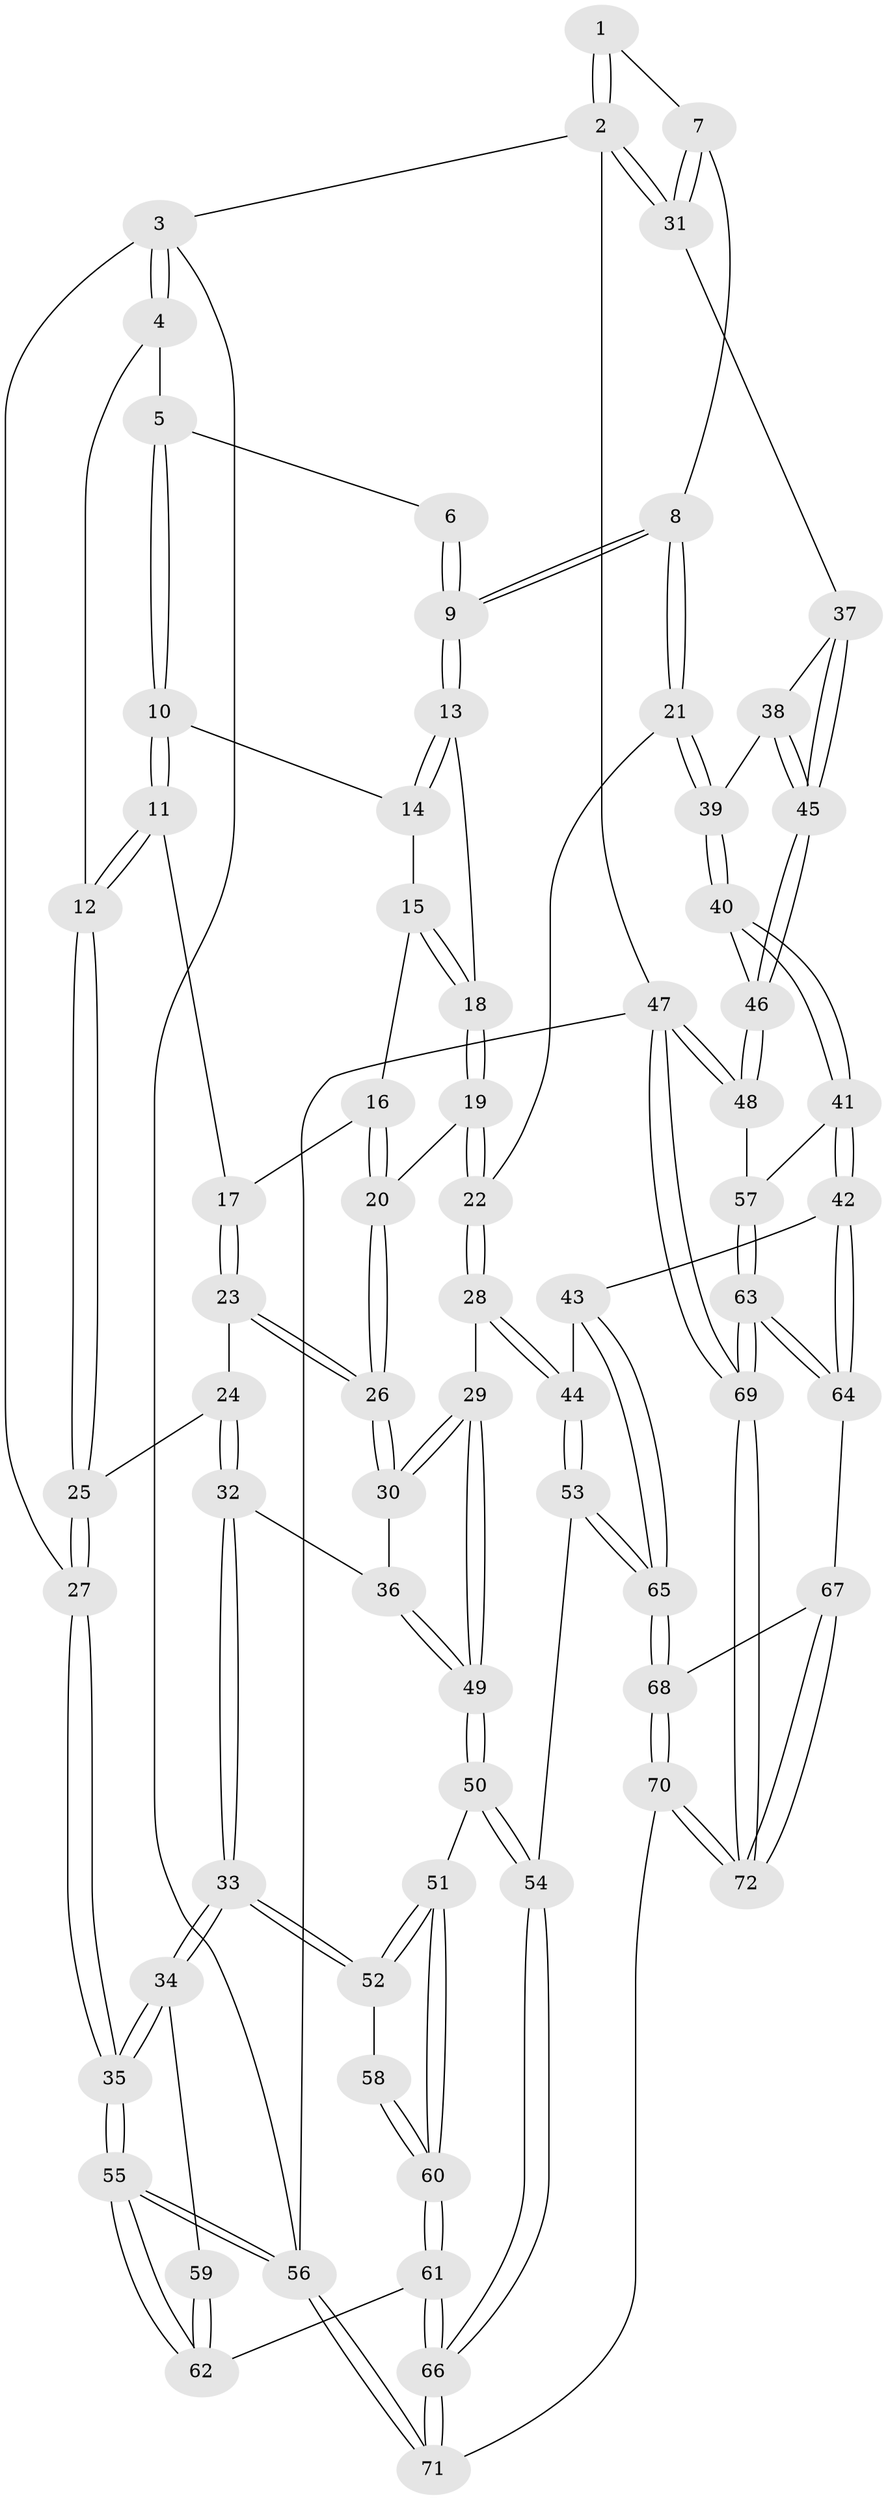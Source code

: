 // coarse degree distribution, {6: 0.14285714285714285, 7: 0.03571428571428571, 4: 0.32142857142857145, 2: 0.03571428571428571, 3: 0.14285714285714285, 8: 0.07142857142857142, 5: 0.21428571428571427, 1: 0.03571428571428571}
// Generated by graph-tools (version 1.1) at 2025/21/03/04/25 18:21:40]
// undirected, 72 vertices, 177 edges
graph export_dot {
graph [start="1"]
  node [color=gray90,style=filled];
  1 [pos="+0.6774855251385062+0"];
  2 [pos="+1+0"];
  3 [pos="+0+0"];
  4 [pos="+0.06455979626708835+0"];
  5 [pos="+0.40714799914048694+0"];
  6 [pos="+0.6308168013376575+0"];
  7 [pos="+0.8293804432483038+0.28256865192769715"];
  8 [pos="+0.7722214681479214+0.35440006325254"];
  9 [pos="+0.6569362925142361+0.2926510528800247"];
  10 [pos="+0.4087095771692745+0.02083570373786964"];
  11 [pos="+0.27862185630338965+0.2810963510943834"];
  12 [pos="+0.1307089741375568+0.3051789080423771"];
  13 [pos="+0.6201002920881271+0.28610286639920446"];
  14 [pos="+0.4428730685289076+0.09799847772441996"];
  15 [pos="+0.4458489521859548+0.18832849192827195"];
  16 [pos="+0.4350853064200588+0.2917263138727362"];
  17 [pos="+0.3100392737484796+0.3182890957842665"];
  18 [pos="+0.5310296492086848+0.33286776624149794"];
  19 [pos="+0.48714698781946386+0.3691815562916718"];
  20 [pos="+0.4762101164105363+0.3694483312921899"];
  21 [pos="+0.7716899092664549+0.3823225506786899"];
  22 [pos="+0.5533037415372531+0.44850096647232046"];
  23 [pos="+0.34451621928549503+0.4045603953486131"];
  24 [pos="+0.12821255056346748+0.4169048202987037"];
  25 [pos="+0.12609904176776027+0.3116048140452834"];
  26 [pos="+0.37222143056068785+0.4431519090071126"];
  27 [pos="+0+0.28423986283727337"];
  28 [pos="+0.5057290444907179+0.6065271097052956"];
  29 [pos="+0.44021924941542967+0.5800892174590403"];
  30 [pos="+0.36948658002820345+0.47089054130970387"];
  31 [pos="+1+0.08666739737693352"];
  32 [pos="+0.11120026401970394+0.523730685435331"];
  33 [pos="+0+0.6069076809698717"];
  34 [pos="+0+0.6149855995900125"];
  35 [pos="+0+0.6160950273284324"];
  36 [pos="+0.1571960752960837+0.5480409858332257"];
  37 [pos="+1+0.3506191244637605"];
  38 [pos="+0.9331489026622073+0.4063551906004363"];
  39 [pos="+0.7741014974661667+0.3917075046918341"];
  40 [pos="+0.793916023946924+0.5039574985336729"];
  41 [pos="+0.7367699298806237+0.6460836123515113"];
  42 [pos="+0.6727587321383338+0.6914850283440827"];
  43 [pos="+0.6178985756775099+0.6854628252249334"];
  44 [pos="+0.5399293362217545+0.6405268751840266"];
  45 [pos="+1+0.46440834465418035"];
  46 [pos="+1+0.5550999251974991"];
  47 [pos="+1+1"];
  48 [pos="+1+0.6718793282272921"];
  49 [pos="+0.25283297965076457+0.6997475561166694"];
  50 [pos="+0.25090360693274405+0.7510297997086862"];
  51 [pos="+0.17590813253910667+0.7791296771048756"];
  52 [pos="+0.166570518053244+0.7764807876869956"];
  53 [pos="+0.31090239043008144+0.817823767493006"];
  54 [pos="+0.3095920003742881+0.8175057101158826"];
  55 [pos="+0+0.8896009652185559"];
  56 [pos="+0+1"];
  57 [pos="+0.8859424627088713+0.7225592343720426"];
  58 [pos="+0.04906596128129871+0.800292660355418"];
  59 [pos="+0.04210798901352368+0.8010983564520547"];
  60 [pos="+0.12821790189076915+0.8612107490324934"];
  61 [pos="+0.10294637048481149+0.9102502095670824"];
  62 [pos="+0.04691553322692934+0.8573986699239371"];
  63 [pos="+0.9670903197403037+1"];
  64 [pos="+0.6882869596308178+0.7801726590366188"];
  65 [pos="+0.4377227626210377+0.8950574316562958"];
  66 [pos="+0.11397180341569536+1"];
  67 [pos="+0.6488758622249996+0.8761420694855282"];
  68 [pos="+0.49943722992628575+1"];
  69 [pos="+1+1"];
  70 [pos="+0.49797849541171546+1"];
  71 [pos="+0.09983607593290289+1"];
  72 [pos="+0.9614116826663909+1"];
  1 -- 2;
  1 -- 2;
  1 -- 7;
  2 -- 3;
  2 -- 31;
  2 -- 31;
  2 -- 47;
  3 -- 4;
  3 -- 4;
  3 -- 27;
  3 -- 56;
  4 -- 5;
  4 -- 12;
  5 -- 6;
  5 -- 10;
  5 -- 10;
  6 -- 9;
  6 -- 9;
  7 -- 8;
  7 -- 31;
  7 -- 31;
  8 -- 9;
  8 -- 9;
  8 -- 21;
  8 -- 21;
  9 -- 13;
  9 -- 13;
  10 -- 11;
  10 -- 11;
  10 -- 14;
  11 -- 12;
  11 -- 12;
  11 -- 17;
  12 -- 25;
  12 -- 25;
  13 -- 14;
  13 -- 14;
  13 -- 18;
  14 -- 15;
  15 -- 16;
  15 -- 18;
  15 -- 18;
  16 -- 17;
  16 -- 20;
  16 -- 20;
  17 -- 23;
  17 -- 23;
  18 -- 19;
  18 -- 19;
  19 -- 20;
  19 -- 22;
  19 -- 22;
  20 -- 26;
  20 -- 26;
  21 -- 22;
  21 -- 39;
  21 -- 39;
  22 -- 28;
  22 -- 28;
  23 -- 24;
  23 -- 26;
  23 -- 26;
  24 -- 25;
  24 -- 32;
  24 -- 32;
  25 -- 27;
  25 -- 27;
  26 -- 30;
  26 -- 30;
  27 -- 35;
  27 -- 35;
  28 -- 29;
  28 -- 44;
  28 -- 44;
  29 -- 30;
  29 -- 30;
  29 -- 49;
  29 -- 49;
  30 -- 36;
  31 -- 37;
  32 -- 33;
  32 -- 33;
  32 -- 36;
  33 -- 34;
  33 -- 34;
  33 -- 52;
  33 -- 52;
  34 -- 35;
  34 -- 35;
  34 -- 59;
  35 -- 55;
  35 -- 55;
  36 -- 49;
  36 -- 49;
  37 -- 38;
  37 -- 45;
  37 -- 45;
  38 -- 39;
  38 -- 45;
  38 -- 45;
  39 -- 40;
  39 -- 40;
  40 -- 41;
  40 -- 41;
  40 -- 46;
  41 -- 42;
  41 -- 42;
  41 -- 57;
  42 -- 43;
  42 -- 64;
  42 -- 64;
  43 -- 44;
  43 -- 65;
  43 -- 65;
  44 -- 53;
  44 -- 53;
  45 -- 46;
  45 -- 46;
  46 -- 48;
  46 -- 48;
  47 -- 48;
  47 -- 48;
  47 -- 69;
  47 -- 69;
  47 -- 56;
  48 -- 57;
  49 -- 50;
  49 -- 50;
  50 -- 51;
  50 -- 54;
  50 -- 54;
  51 -- 52;
  51 -- 52;
  51 -- 60;
  51 -- 60;
  52 -- 58;
  53 -- 54;
  53 -- 65;
  53 -- 65;
  54 -- 66;
  54 -- 66;
  55 -- 56;
  55 -- 56;
  55 -- 62;
  55 -- 62;
  56 -- 71;
  56 -- 71;
  57 -- 63;
  57 -- 63;
  58 -- 60;
  58 -- 60;
  59 -- 62;
  59 -- 62;
  60 -- 61;
  60 -- 61;
  61 -- 62;
  61 -- 66;
  61 -- 66;
  63 -- 64;
  63 -- 64;
  63 -- 69;
  63 -- 69;
  64 -- 67;
  65 -- 68;
  65 -- 68;
  66 -- 71;
  66 -- 71;
  67 -- 68;
  67 -- 72;
  67 -- 72;
  68 -- 70;
  68 -- 70;
  69 -- 72;
  69 -- 72;
  70 -- 71;
  70 -- 72;
  70 -- 72;
}
